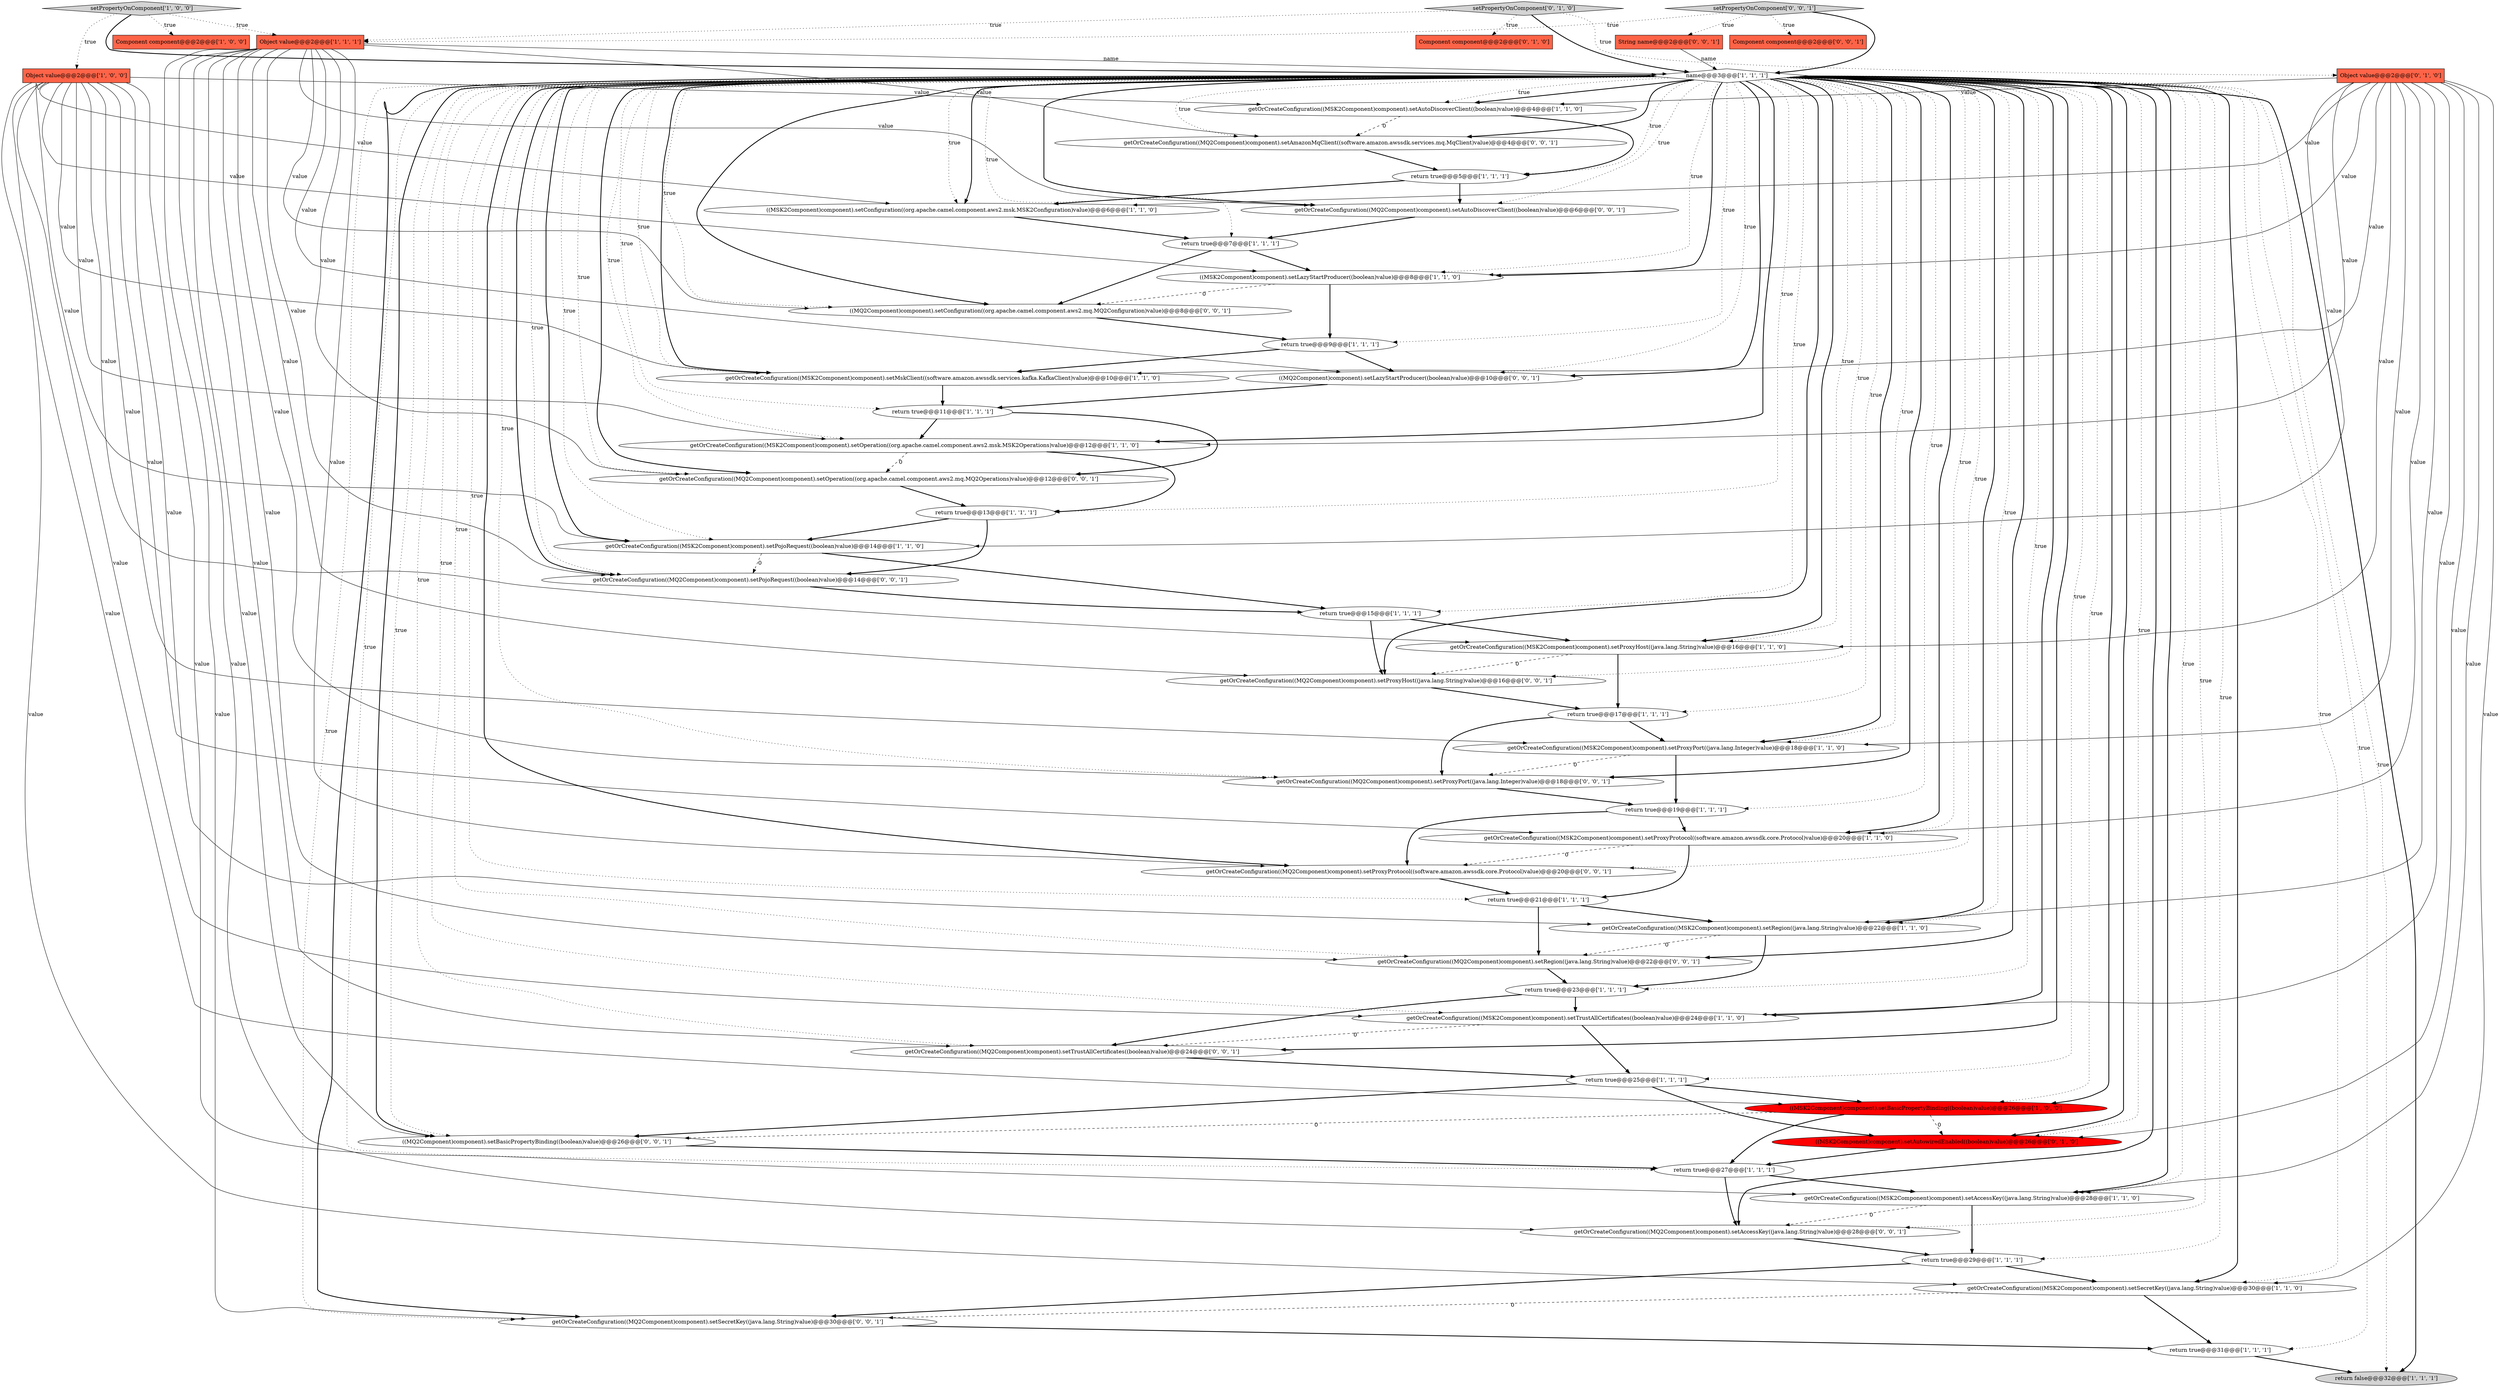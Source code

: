 digraph {
43 [style = filled, label = "((MQ2Component)component).setConfiguration((org.apache.camel.component.aws2.mq.MQ2Configuration)value)@@@8@@@['0', '0', '1']", fillcolor = white, shape = ellipse image = "AAA0AAABBB3BBB"];
23 [style = filled, label = "getOrCreateConfiguration((MSK2Component)component).setProxyHost((java.lang.String)value)@@@16@@@['1', '1', '0']", fillcolor = white, shape = ellipse image = "AAA0AAABBB1BBB"];
3 [style = filled, label = "return true@@@27@@@['1', '1', '1']", fillcolor = white, shape = ellipse image = "AAA0AAABBB1BBB"];
36 [style = filled, label = "setPropertyOnComponent['0', '1', '0']", fillcolor = lightgray, shape = diamond image = "AAA0AAABBB2BBB"];
11 [style = filled, label = "getOrCreateConfiguration((MSK2Component)component).setOperation((org.apache.camel.component.aws2.msk.MSK2Operations)value)@@@12@@@['1', '1', '0']", fillcolor = white, shape = ellipse image = "AAA0AAABBB1BBB"];
28 [style = filled, label = "return true@@@23@@@['1', '1', '1']", fillcolor = white, shape = ellipse image = "AAA0AAABBB1BBB"];
24 [style = filled, label = "return true@@@7@@@['1', '1', '1']", fillcolor = white, shape = ellipse image = "AAA0AAABBB1BBB"];
33 [style = filled, label = "getOrCreateConfiguration((MSK2Component)component).setAccessKey((java.lang.String)value)@@@28@@@['1', '1', '0']", fillcolor = white, shape = ellipse image = "AAA0AAABBB1BBB"];
25 [style = filled, label = "getOrCreateConfiguration((MSK2Component)component).setProxyProtocol((software.amazon.awssdk.core.Protocol)value)@@@20@@@['1', '1', '0']", fillcolor = white, shape = ellipse image = "AAA0AAABBB1BBB"];
47 [style = filled, label = "getOrCreateConfiguration((MQ2Component)component).setProxyProtocol((software.amazon.awssdk.core.Protocol)value)@@@20@@@['0', '0', '1']", fillcolor = white, shape = ellipse image = "AAA0AAABBB3BBB"];
32 [style = filled, label = "name@@@3@@@['1', '1', '1']", fillcolor = white, shape = diamond image = "AAA0AAABBB1BBB"];
46 [style = filled, label = "getOrCreateConfiguration((MQ2Component)component).setProxyHost((java.lang.String)value)@@@16@@@['0', '0', '1']", fillcolor = white, shape = ellipse image = "AAA0AAABBB3BBB"];
21 [style = filled, label = "getOrCreateConfiguration((MSK2Component)component).setRegion((java.lang.String)value)@@@22@@@['1', '1', '0']", fillcolor = white, shape = ellipse image = "AAA0AAABBB1BBB"];
26 [style = filled, label = "((MSK2Component)component).setLazyStartProducer((boolean)value)@@@8@@@['1', '1', '0']", fillcolor = white, shape = ellipse image = "AAA0AAABBB1BBB"];
12 [style = filled, label = "return true@@@11@@@['1', '1', '1']", fillcolor = white, shape = ellipse image = "AAA0AAABBB1BBB"];
52 [style = filled, label = "getOrCreateConfiguration((MQ2Component)component).setProxyPort((java.lang.Integer)value)@@@18@@@['0', '0', '1']", fillcolor = white, shape = ellipse image = "AAA0AAABBB3BBB"];
38 [style = filled, label = "getOrCreateConfiguration((MQ2Component)component).setAmazonMqClient((software.amazon.awssdk.services.mq.MqClient)value)@@@4@@@['0', '0', '1']", fillcolor = white, shape = ellipse image = "AAA0AAABBB3BBB"];
44 [style = filled, label = "setPropertyOnComponent['0', '0', '1']", fillcolor = lightgray, shape = diamond image = "AAA0AAABBB3BBB"];
0 [style = filled, label = "return true@@@21@@@['1', '1', '1']", fillcolor = white, shape = ellipse image = "AAA0AAABBB1BBB"];
41 [style = filled, label = "getOrCreateConfiguration((MQ2Component)component).setRegion((java.lang.String)value)@@@22@@@['0', '0', '1']", fillcolor = white, shape = ellipse image = "AAA0AAABBB3BBB"];
16 [style = filled, label = "getOrCreateConfiguration((MSK2Component)component).setProxyPort((java.lang.Integer)value)@@@18@@@['1', '1', '0']", fillcolor = white, shape = ellipse image = "AAA0AAABBB1BBB"];
2 [style = filled, label = "((MSK2Component)component).setConfiguration((org.apache.camel.component.aws2.msk.MSK2Configuration)value)@@@6@@@['1', '1', '0']", fillcolor = white, shape = ellipse image = "AAA0AAABBB1BBB"];
53 [style = filled, label = "getOrCreateConfiguration((MQ2Component)component).setTrustAllCertificates((boolean)value)@@@24@@@['0', '0', '1']", fillcolor = white, shape = ellipse image = "AAA0AAABBB3BBB"];
27 [style = filled, label = "setPropertyOnComponent['1', '0', '0']", fillcolor = lightgray, shape = diamond image = "AAA0AAABBB1BBB"];
54 [style = filled, label = "getOrCreateConfiguration((MQ2Component)component).setOperation((org.apache.camel.component.aws2.mq.MQ2Operations)value)@@@12@@@['0', '0', '1']", fillcolor = white, shape = ellipse image = "AAA0AAABBB3BBB"];
48 [style = filled, label = "getOrCreateConfiguration((MQ2Component)component).setAccessKey((java.lang.String)value)@@@28@@@['0', '0', '1']", fillcolor = white, shape = ellipse image = "AAA0AAABBB3BBB"];
15 [style = filled, label = "return true@@@31@@@['1', '1', '1']", fillcolor = white, shape = ellipse image = "AAA0AAABBB1BBB"];
19 [style = filled, label = "return true@@@5@@@['1', '1', '1']", fillcolor = white, shape = ellipse image = "AAA0AAABBB1BBB"];
18 [style = filled, label = "return true@@@19@@@['1', '1', '1']", fillcolor = white, shape = ellipse image = "AAA0AAABBB1BBB"];
45 [style = filled, label = "getOrCreateConfiguration((MQ2Component)component).setAutoDiscoverClient((boolean)value)@@@6@@@['0', '0', '1']", fillcolor = white, shape = ellipse image = "AAA0AAABBB3BBB"];
49 [style = filled, label = "getOrCreateConfiguration((MQ2Component)component).setSecretKey((java.lang.String)value)@@@30@@@['0', '0', '1']", fillcolor = white, shape = ellipse image = "AAA0AAABBB3BBB"];
37 [style = filled, label = "Object value@@@2@@@['0', '1', '0']", fillcolor = tomato, shape = box image = "AAA0AAABBB2BBB"];
35 [style = filled, label = "((MSK2Component)component).setAutowiredEnabled((boolean)value)@@@26@@@['0', '1', '0']", fillcolor = red, shape = ellipse image = "AAA1AAABBB2BBB"];
51 [style = filled, label = "getOrCreateConfiguration((MQ2Component)component).setPojoRequest((boolean)value)@@@14@@@['0', '0', '1']", fillcolor = white, shape = ellipse image = "AAA0AAABBB3BBB"];
1 [style = filled, label = "return true@@@15@@@['1', '1', '1']", fillcolor = white, shape = ellipse image = "AAA0AAABBB1BBB"];
8 [style = filled, label = "Object value@@@2@@@['1', '0', '0']", fillcolor = tomato, shape = box image = "AAA0AAABBB1BBB"];
20 [style = filled, label = "getOrCreateConfiguration((MSK2Component)component).setPojoRequest((boolean)value)@@@14@@@['1', '1', '0']", fillcolor = white, shape = ellipse image = "AAA0AAABBB1BBB"];
14 [style = filled, label = "((MSK2Component)component).setBasicPropertyBinding((boolean)value)@@@26@@@['1', '0', '0']", fillcolor = red, shape = ellipse image = "AAA1AAABBB1BBB"];
17 [style = filled, label = "getOrCreateConfiguration((MSK2Component)component).setAutoDiscoverClient((boolean)value)@@@4@@@['1', '1', '0']", fillcolor = white, shape = ellipse image = "AAA0AAABBB1BBB"];
22 [style = filled, label = "getOrCreateConfiguration((MSK2Component)component).setTrustAllCertificates((boolean)value)@@@24@@@['1', '1', '0']", fillcolor = white, shape = ellipse image = "AAA0AAABBB1BBB"];
13 [style = filled, label = "return true@@@29@@@['1', '1', '1']", fillcolor = white, shape = ellipse image = "AAA0AAABBB1BBB"];
4 [style = filled, label = "getOrCreateConfiguration((MSK2Component)component).setSecretKey((java.lang.String)value)@@@30@@@['1', '1', '0']", fillcolor = white, shape = ellipse image = "AAA0AAABBB1BBB"];
5 [style = filled, label = "getOrCreateConfiguration((MSK2Component)component).setMskClient((software.amazon.awssdk.services.kafka.KafkaClient)value)@@@10@@@['1', '1', '0']", fillcolor = white, shape = ellipse image = "AAA0AAABBB1BBB"];
10 [style = filled, label = "return true@@@17@@@['1', '1', '1']", fillcolor = white, shape = ellipse image = "AAA0AAABBB1BBB"];
30 [style = filled, label = "return true@@@25@@@['1', '1', '1']", fillcolor = white, shape = ellipse image = "AAA0AAABBB1BBB"];
34 [style = filled, label = "Component component@@@2@@@['0', '1', '0']", fillcolor = tomato, shape = box image = "AAA0AAABBB2BBB"];
9 [style = filled, label = "return true@@@9@@@['1', '1', '1']", fillcolor = white, shape = ellipse image = "AAA0AAABBB1BBB"];
31 [style = filled, label = "Object value@@@2@@@['1', '1', '1']", fillcolor = tomato, shape = box image = "AAA0AAABBB1BBB"];
39 [style = filled, label = "((MQ2Component)component).setLazyStartProducer((boolean)value)@@@10@@@['0', '0', '1']", fillcolor = white, shape = ellipse image = "AAA0AAABBB3BBB"];
6 [style = filled, label = "Component component@@@2@@@['1', '0', '0']", fillcolor = tomato, shape = box image = "AAA0AAABBB1BBB"];
42 [style = filled, label = "String name@@@2@@@['0', '0', '1']", fillcolor = tomato, shape = box image = "AAA0AAABBB3BBB"];
50 [style = filled, label = "((MQ2Component)component).setBasicPropertyBinding((boolean)value)@@@26@@@['0', '0', '1']", fillcolor = white, shape = ellipse image = "AAA0AAABBB3BBB"];
29 [style = filled, label = "return false@@@32@@@['1', '1', '1']", fillcolor = lightgray, shape = ellipse image = "AAA0AAABBB1BBB"];
7 [style = filled, label = "return true@@@13@@@['1', '1', '1']", fillcolor = white, shape = ellipse image = "AAA0AAABBB1BBB"];
40 [style = filled, label = "Component component@@@2@@@['0', '0', '1']", fillcolor = tomato, shape = box image = "AAA0AAABBB3BBB"];
32->53 [style = bold, label=""];
14->3 [style = bold, label=""];
32->35 [style = bold, label=""];
32->22 [style = bold, label=""];
32->28 [style = dotted, label="true"];
27->32 [style = bold, label=""];
32->23 [style = bold, label=""];
32->43 [style = dotted, label="true"];
32->52 [style = bold, label=""];
8->26 [style = solid, label="value"];
32->0 [style = dotted, label="true"];
37->2 [style = solid, label="value"];
4->15 [style = bold, label=""];
37->23 [style = solid, label="value"];
32->11 [style = dotted, label="true"];
32->45 [style = dotted, label="true"];
26->9 [style = bold, label=""];
51->1 [style = bold, label=""];
13->49 [style = bold, label=""];
24->43 [style = bold, label=""];
31->51 [style = solid, label="value"];
45->24 [style = bold, label=""];
22->30 [style = bold, label=""];
26->43 [style = dashed, label="0"];
32->50 [style = dotted, label="true"];
1->23 [style = bold, label=""];
21->28 [style = bold, label=""];
1->46 [style = bold, label=""];
41->28 [style = bold, label=""];
22->53 [style = dashed, label="0"];
31->52 [style = solid, label="value"];
32->25 [style = dotted, label="true"];
31->47 [style = solid, label="value"];
44->40 [style = dotted, label="true"];
37->35 [style = solid, label="value"];
32->30 [style = dotted, label="true"];
32->3 [style = dotted, label="true"];
37->16 [style = solid, label="value"];
32->25 [style = bold, label=""];
37->25 [style = solid, label="value"];
9->5 [style = bold, label=""];
30->14 [style = bold, label=""];
32->17 [style = dotted, label="true"];
32->54 [style = dotted, label="true"];
32->4 [style = bold, label=""];
32->13 [style = dotted, label="true"];
2->24 [style = bold, label=""];
8->4 [style = solid, label="value"];
12->54 [style = bold, label=""];
32->11 [style = bold, label=""];
47->0 [style = bold, label=""];
32->20 [style = bold, label=""];
32->15 [style = dotted, label="true"];
31->54 [style = solid, label="value"];
9->39 [style = bold, label=""];
32->24 [style = dotted, label="true"];
32->35 [style = dotted, label="true"];
32->49 [style = dotted, label="true"];
32->49 [style = bold, label=""];
11->54 [style = dashed, label="0"];
32->2 [style = dotted, label="true"];
12->11 [style = bold, label=""];
50->3 [style = bold, label=""];
53->30 [style = bold, label=""];
4->49 [style = dashed, label="0"];
32->5 [style = dotted, label="true"];
27->8 [style = dotted, label="true"];
19->2 [style = bold, label=""];
0->21 [style = bold, label=""];
3->33 [style = bold, label=""];
32->12 [style = dotted, label="true"];
32->26 [style = bold, label=""];
36->31 [style = dotted, label="true"];
33->13 [style = bold, label=""];
37->33 [style = solid, label="value"];
31->39 [style = solid, label="value"];
7->51 [style = bold, label=""];
31->53 [style = solid, label="value"];
44->42 [style = dotted, label="true"];
52->18 [style = bold, label=""];
31->45 [style = solid, label="value"];
32->47 [style = dotted, label="true"];
44->32 [style = bold, label=""];
39->12 [style = bold, label=""];
18->25 [style = bold, label=""];
23->10 [style = bold, label=""];
32->51 [style = dotted, label="true"];
44->31 [style = dotted, label="true"];
8->11 [style = solid, label="value"];
8->25 [style = solid, label="value"];
32->48 [style = bold, label=""];
31->46 [style = solid, label="value"];
48->13 [style = bold, label=""];
14->35 [style = dashed, label="0"];
32->17 [style = bold, label=""];
32->51 [style = bold, label=""];
15->29 [style = bold, label=""];
32->50 [style = bold, label=""];
25->0 [style = bold, label=""];
8->21 [style = solid, label="value"];
8->33 [style = solid, label="value"];
32->18 [style = dotted, label="true"];
16->18 [style = bold, label=""];
54->7 [style = bold, label=""];
32->46 [style = bold, label=""];
16->52 [style = dashed, label="0"];
35->3 [style = bold, label=""];
33->48 [style = dashed, label="0"];
32->4 [style = dotted, label="true"];
18->47 [style = bold, label=""];
32->7 [style = dotted, label="true"];
32->20 [style = dotted, label="true"];
46->10 [style = bold, label=""];
32->14 [style = bold, label=""];
25->47 [style = dashed, label="0"];
32->53 [style = dotted, label="true"];
7->20 [style = bold, label=""];
20->1 [style = bold, label=""];
31->50 [style = solid, label="value"];
32->16 [style = bold, label=""];
17->38 [style = dashed, label="0"];
32->14 [style = dotted, label="true"];
37->22 [style = solid, label="value"];
31->32 [style = solid, label="name"];
36->37 [style = dotted, label="true"];
32->33 [style = bold, label=""];
32->33 [style = dotted, label="true"];
38->19 [style = bold, label=""];
43->9 [style = bold, label=""];
30->50 [style = bold, label=""];
42->32 [style = solid, label="name"];
8->5 [style = solid, label="value"];
0->41 [style = bold, label=""];
24->26 [style = bold, label=""];
19->45 [style = bold, label=""];
30->35 [style = bold, label=""];
10->16 [style = bold, label=""];
23->46 [style = dashed, label="0"];
27->31 [style = dotted, label="true"];
37->21 [style = solid, label="value"];
32->38 [style = dotted, label="true"];
37->11 [style = solid, label="value"];
49->15 [style = bold, label=""];
37->5 [style = solid, label="value"];
8->20 [style = solid, label="value"];
32->52 [style = dotted, label="true"];
32->29 [style = dotted, label="true"];
32->39 [style = bold, label=""];
32->41 [style = bold, label=""];
32->10 [style = dotted, label="true"];
31->41 [style = solid, label="value"];
32->46 [style = dotted, label="true"];
32->1 [style = dotted, label="true"];
28->22 [style = bold, label=""];
14->50 [style = dashed, label="0"];
32->22 [style = dotted, label="true"];
37->26 [style = solid, label="value"];
32->5 [style = bold, label=""];
32->45 [style = bold, label=""];
32->21 [style = bold, label=""];
31->48 [style = solid, label="value"];
32->21 [style = dotted, label="true"];
32->41 [style = dotted, label="true"];
32->39 [style = dotted, label="true"];
28->53 [style = bold, label=""];
32->9 [style = dotted, label="true"];
31->49 [style = solid, label="value"];
32->23 [style = dotted, label="true"];
20->51 [style = dashed, label="0"];
8->14 [style = solid, label="value"];
36->32 [style = bold, label=""];
8->2 [style = solid, label="value"];
8->22 [style = solid, label="value"];
32->43 [style = bold, label=""];
32->2 [style = bold, label=""];
17->19 [style = bold, label=""];
10->52 [style = bold, label=""];
8->23 [style = solid, label="value"];
31->43 [style = solid, label="value"];
37->17 [style = solid, label="value"];
32->29 [style = bold, label=""];
32->38 [style = bold, label=""];
32->48 [style = dotted, label="true"];
3->48 [style = bold, label=""];
32->47 [style = bold, label=""];
8->16 [style = solid, label="value"];
37->20 [style = solid, label="value"];
5->12 [style = bold, label=""];
21->41 [style = dashed, label="0"];
31->38 [style = solid, label="value"];
8->17 [style = solid, label="value"];
32->26 [style = dotted, label="true"];
37->4 [style = solid, label="value"];
27->6 [style = dotted, label="true"];
32->54 [style = bold, label=""];
32->16 [style = dotted, label="true"];
36->34 [style = dotted, label="true"];
11->7 [style = bold, label=""];
32->19 [style = dotted, label="true"];
13->4 [style = bold, label=""];
}
